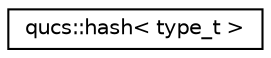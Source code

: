 digraph G
{
  edge [fontname="Helvetica",fontsize="10",labelfontname="Helvetica",labelfontsize="10"];
  node [fontname="Helvetica",fontsize="10",shape=record];
  rankdir="LR";
  Node1 [label="qucs::hash\< type_t \>",height=0.2,width=0.4,color="black", fillcolor="white", style="filled",URL="$classqucs_1_1hash.html"];
}
